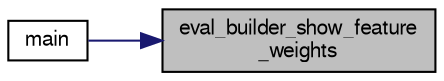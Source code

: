 digraph "eval_builder_show_feature_weights"
{
 // LATEX_PDF_SIZE
  bgcolor="transparent";
  edge [fontname="FreeSans",fontsize="10",labelfontname="FreeSans",labelfontsize="10"];
  node [fontname="FreeSans",fontsize="10",shape=record];
  rankdir="RL";
  Node1 [label="eval_builder_show_feature\l_weights",height=0.2,width=0.4,color="black", fillcolor="grey75", style="filled", fontcolor="black",tooltip=" "];
  Node1 -> Node2 [dir="back",color="midnightblue",fontsize="10",style="solid",fontname="FreeSans"];
  Node2 [label="main",height=0.2,width=0.4,color="black",URL="$eval__builder_8c.html#a3c04138a5bfe5d72780bb7e82a18e627",tooltip=" "];
}
